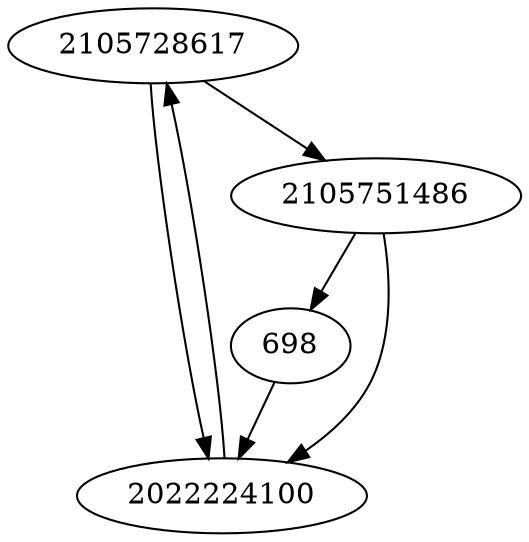 strict digraph  {
2105728617;
698;
2022224100;
2105751486;
2105728617 -> 2105751486;
2105728617 -> 2022224100;
698 -> 2022224100;
2022224100 -> 2105728617;
2105751486 -> 698;
2105751486 -> 2022224100;
}
